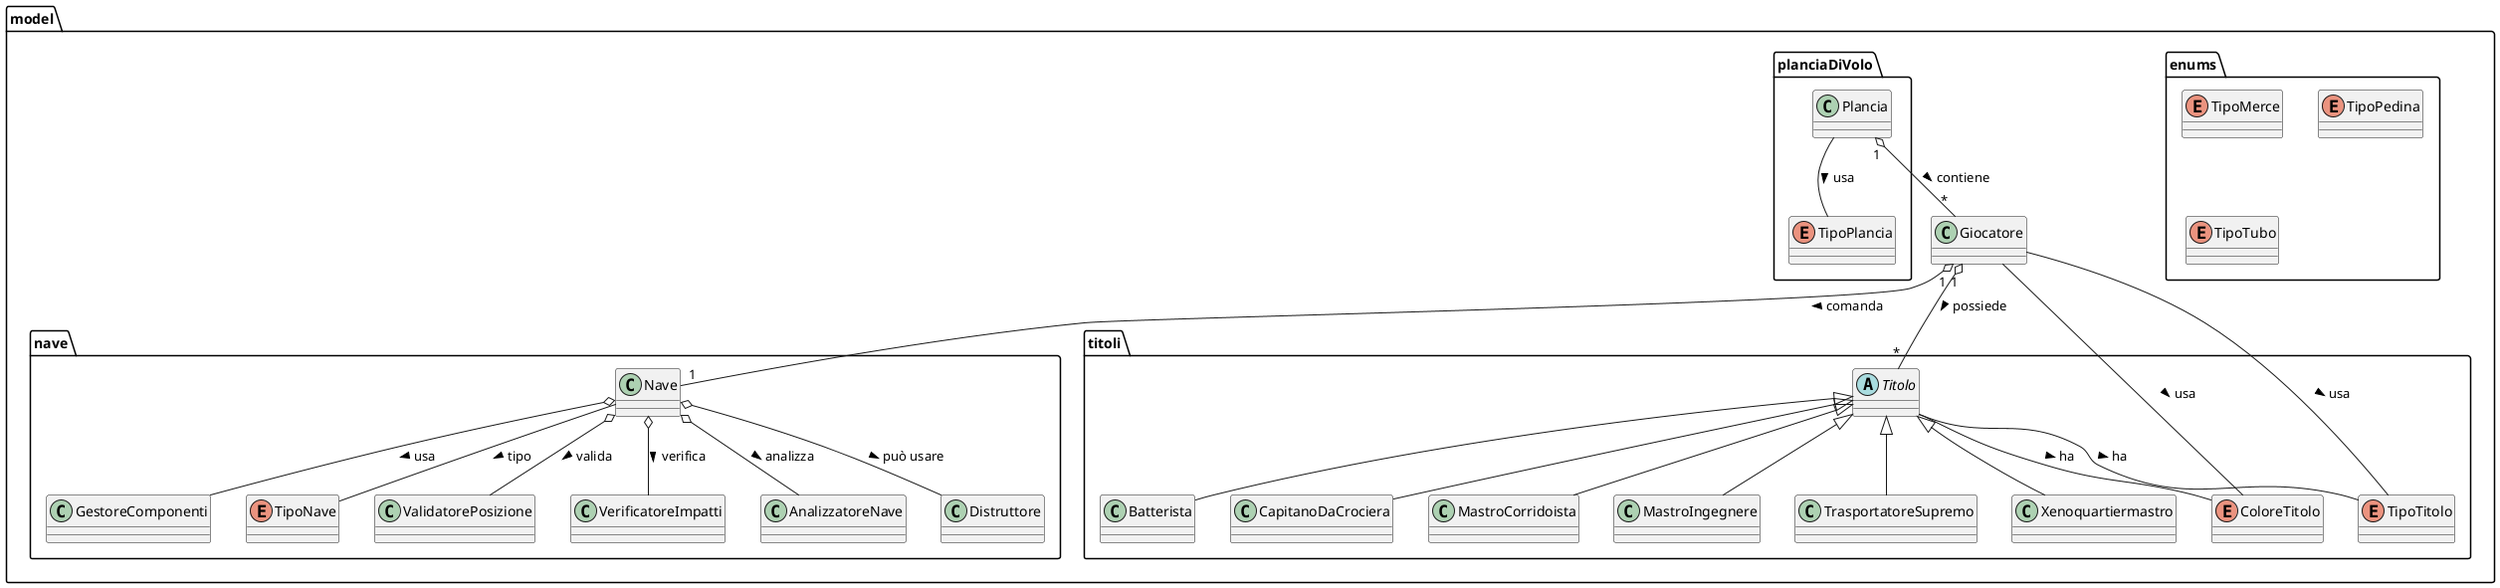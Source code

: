 @startuml

package model {
  package enums {
    enum TipoMerce
    enum TipoPedina
    enum TipoTubo
  }
  class Giocatore
  package nave {
    class AnalizzatoreNave
    class Distruttore
    class GestoreComponenti
    class Nave
    enum TipoNave
    class ValidatorePosizione
    class VerificatoreImpatti
  }
  package planciaDiVolo {
    class Plancia
    enum TipoPlancia
  }
  package titoli {
    abstract class Titolo
    class Batterista
    class CapitanoDaCrociera
    enum ColoreTitolo
    class MastroCorridoista
    class MastroIngegnere
    enum TipoTitolo
    class TrasportatoreSupremo
    class Xenoquartiermastro
  }
}

' Ereditarietà titoli
Titolo <|-- Batterista
Titolo <|-- MastroCorridoista
Titolo <|-- MastroIngegnere
Titolo <|-- Xenoquartiermastro
Titolo <|-- TrasportatoreSupremo
Titolo <|-- CapitanoDaCrociera

' Relazioni Giocatore-Titoli/Nave/Plancia (associazioni tipiche)
Giocatore "1" o-- "*" Titolo : possiede >
Giocatore "1" o-- "1" Nave : comanda >
Plancia "1" o-- "*" Giocatore : contiene >
Giocatore -- TipoTitolo : usa >
Giocatore -- ColoreTitolo : usa >

' Relazioni titoli con enums
Titolo -- TipoTitolo : ha >
Titolo -- ColoreTitolo : ha >

' Relazioni Plancia con enum
Plancia -- TipoPlancia : usa >

' Relazioni Nave con altre del suo package
Nave o-- GestoreComponenti : usa >
Nave o-- AnalizzatoreNave : analizza >
Nave o-- Distruttore : può usare >
Nave o-- ValidatorePosizione : valida >
Nave o-- VerificatoreImpatti : verifica >
Nave -- TipoNave : tipo >

@enduml